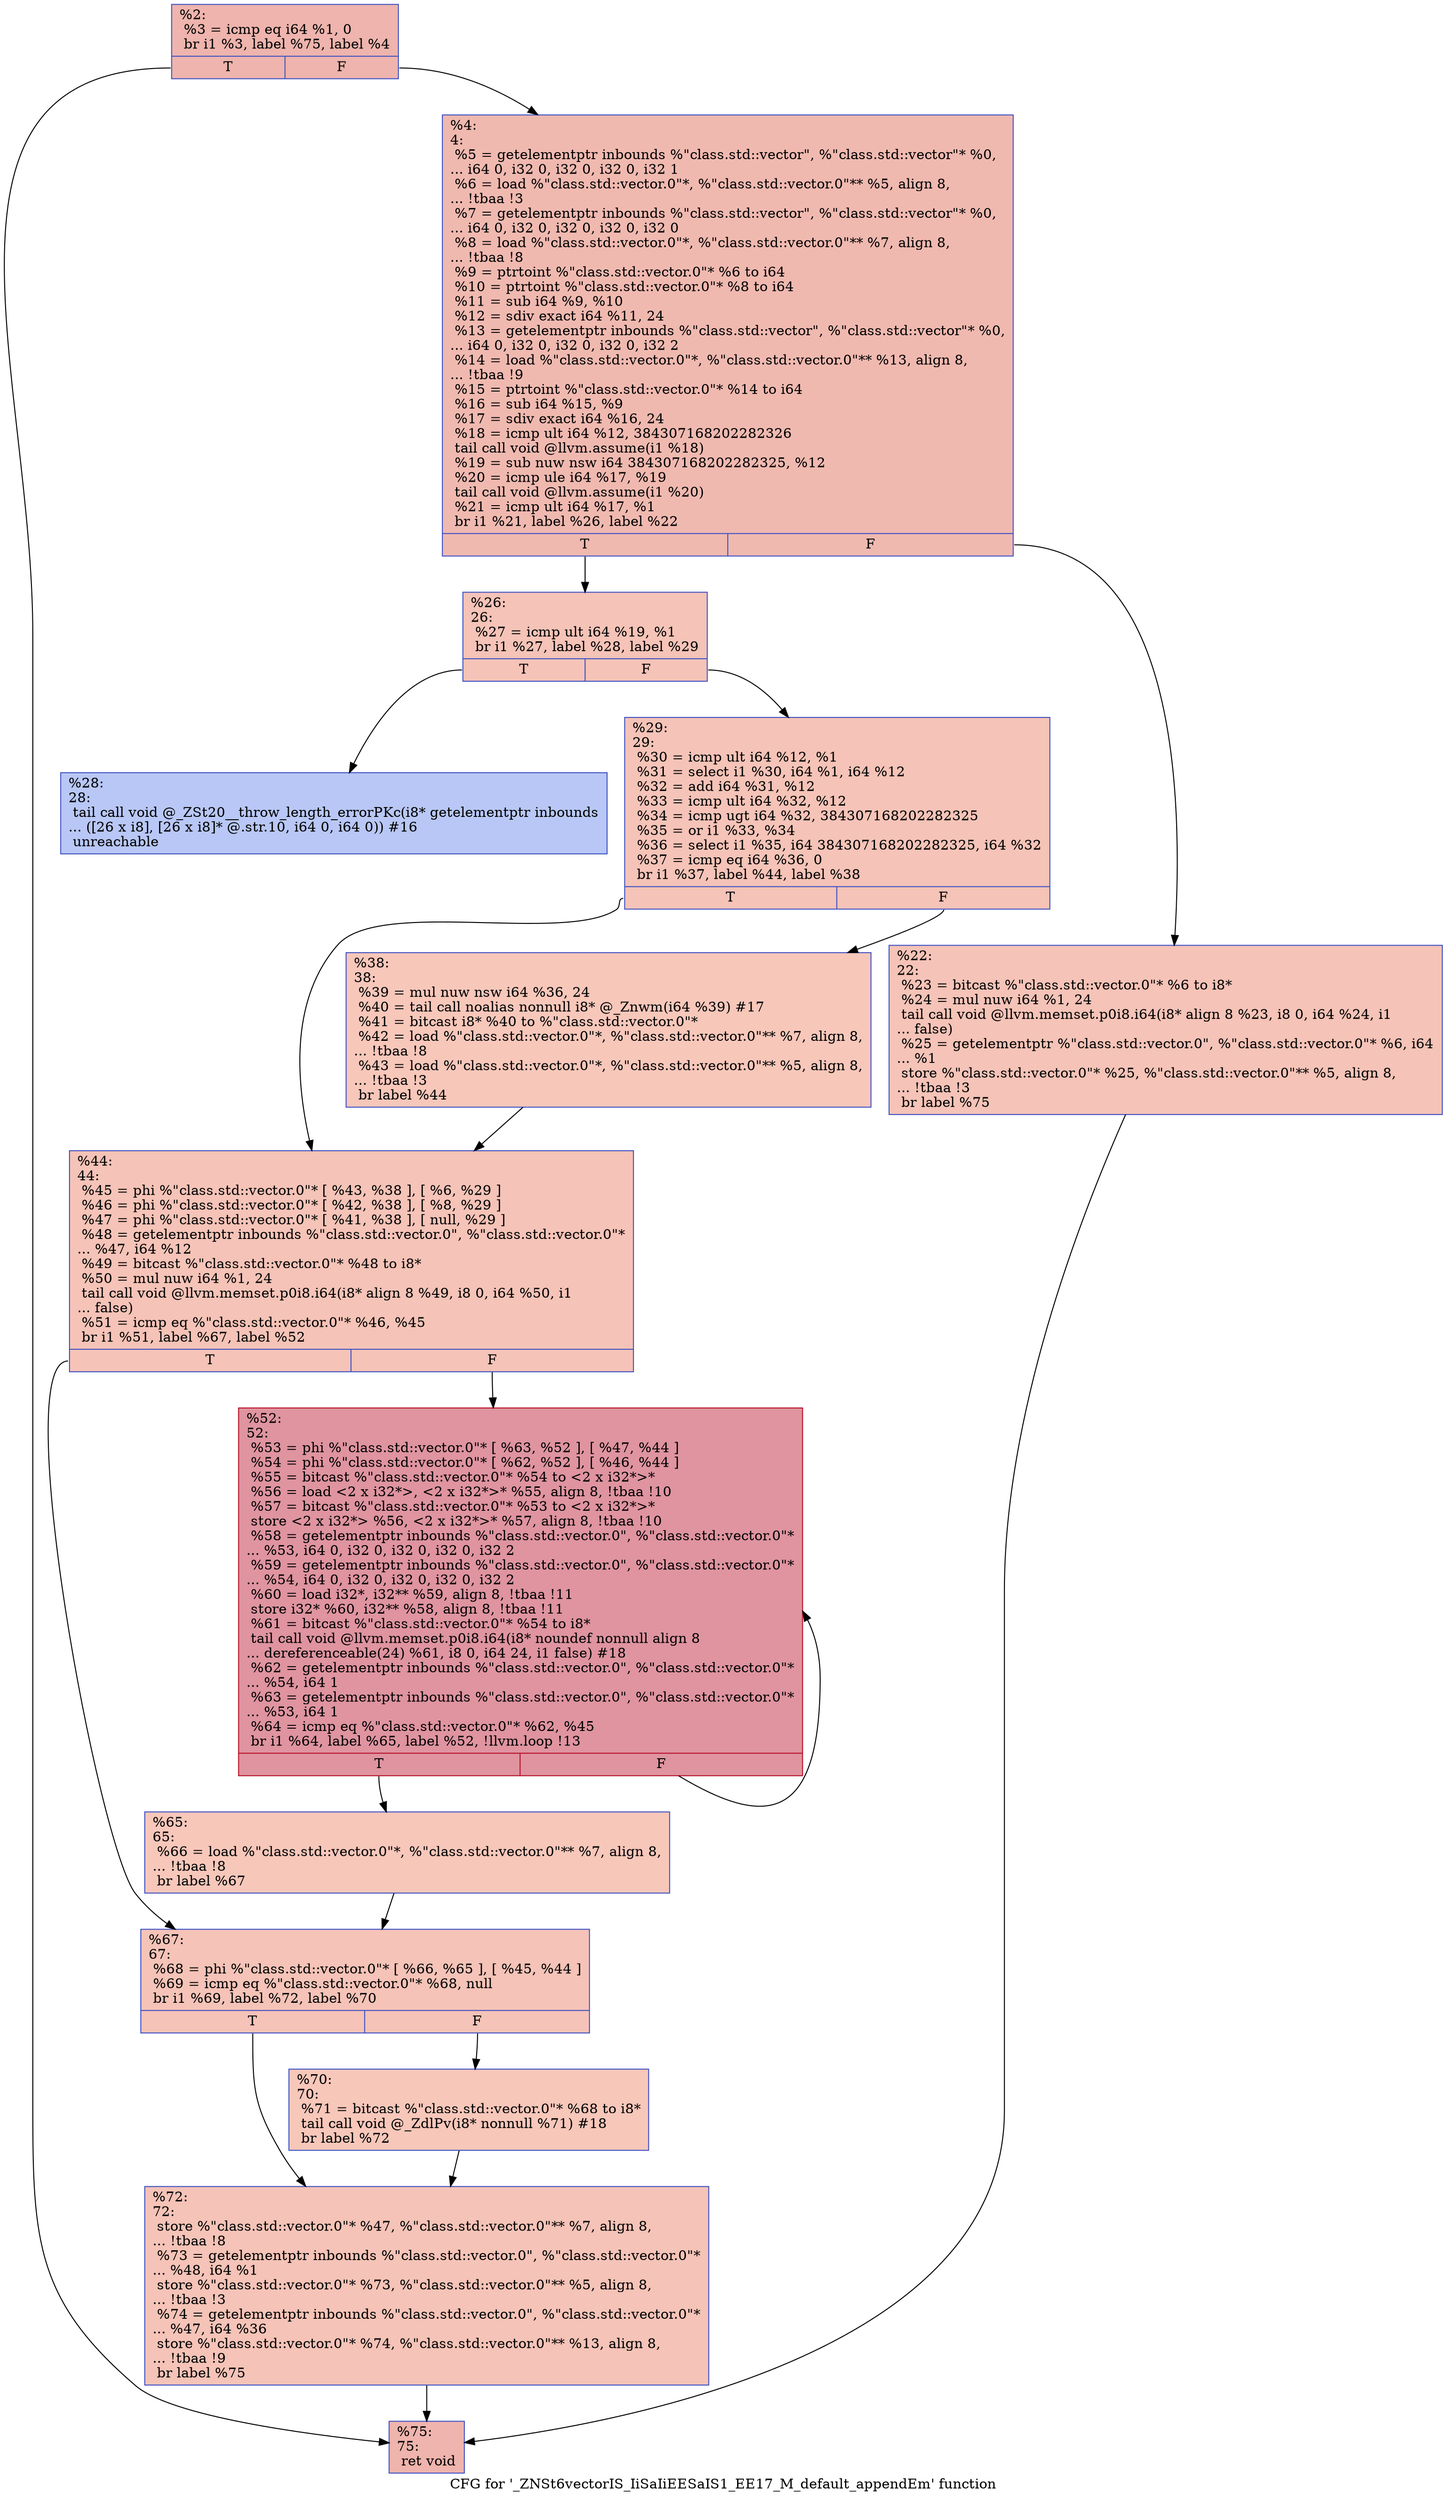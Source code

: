 digraph "CFG for '_ZNSt6vectorIS_IiSaIiEESaIS1_EE17_M_default_appendEm' function" {
	label="CFG for '_ZNSt6vectorIS_IiSaIiEESaIS1_EE17_M_default_appendEm' function";

	Node0x564907f4c3c0 [shape=record,color="#3d50c3ff", style=filled, fillcolor="#d8564670",label="{%2:\l  %3 = icmp eq i64 %1, 0\l  br i1 %3, label %75, label %4\l|{<s0>T|<s1>F}}"];
	Node0x564907f4c3c0:s0 -> Node0x564907f4c410;
	Node0x564907f4c3c0:s1 -> Node0x564907f4c460;
	Node0x564907f4c460 [shape=record,color="#3d50c3ff", style=filled, fillcolor="#de614d70",label="{%4:\l4:                                                \l  %5 = getelementptr inbounds %\"class.std::vector\", %\"class.std::vector\"* %0,\l... i64 0, i32 0, i32 0, i32 0, i32 1\l  %6 = load %\"class.std::vector.0\"*, %\"class.std::vector.0\"** %5, align 8,\l... !tbaa !3\l  %7 = getelementptr inbounds %\"class.std::vector\", %\"class.std::vector\"* %0,\l... i64 0, i32 0, i32 0, i32 0, i32 0\l  %8 = load %\"class.std::vector.0\"*, %\"class.std::vector.0\"** %7, align 8,\l... !tbaa !8\l  %9 = ptrtoint %\"class.std::vector.0\"* %6 to i64\l  %10 = ptrtoint %\"class.std::vector.0\"* %8 to i64\l  %11 = sub i64 %9, %10\l  %12 = sdiv exact i64 %11, 24\l  %13 = getelementptr inbounds %\"class.std::vector\", %\"class.std::vector\"* %0,\l... i64 0, i32 0, i32 0, i32 0, i32 2\l  %14 = load %\"class.std::vector.0\"*, %\"class.std::vector.0\"** %13, align 8,\l... !tbaa !9\l  %15 = ptrtoint %\"class.std::vector.0\"* %14 to i64\l  %16 = sub i64 %15, %9\l  %17 = sdiv exact i64 %16, 24\l  %18 = icmp ult i64 %12, 384307168202282326\l  tail call void @llvm.assume(i1 %18)\l  %19 = sub nuw nsw i64 384307168202282325, %12\l  %20 = icmp ule i64 %17, %19\l  tail call void @llvm.assume(i1 %20)\l  %21 = icmp ult i64 %17, %1\l  br i1 %21, label %26, label %22\l|{<s0>T|<s1>F}}"];
	Node0x564907f4c460:s0 -> Node0x564907f4f6d0;
	Node0x564907f4c460:s1 -> Node0x564907f4f720;
	Node0x564907f4f720 [shape=record,color="#3d50c3ff", style=filled, fillcolor="#e8765c70",label="{%22:\l22:                                               \l  %23 = bitcast %\"class.std::vector.0\"* %6 to i8*\l  %24 = mul nuw i64 %1, 24\l  tail call void @llvm.memset.p0i8.i64(i8* align 8 %23, i8 0, i64 %24, i1\l... false)\l  %25 = getelementptr %\"class.std::vector.0\", %\"class.std::vector.0\"* %6, i64\l... %1\l  store %\"class.std::vector.0\"* %25, %\"class.std::vector.0\"** %5, align 8,\l... !tbaa !3\l  br label %75\l}"];
	Node0x564907f4f720 -> Node0x564907f4c410;
	Node0x564907f4f6d0 [shape=record,color="#3d50c3ff", style=filled, fillcolor="#e8765c70",label="{%26:\l26:                                               \l  %27 = icmp ult i64 %19, %1\l  br i1 %27, label %28, label %29\l|{<s0>T|<s1>F}}"];
	Node0x564907f4f6d0:s0 -> Node0x564907f4fd60;
	Node0x564907f4f6d0:s1 -> Node0x564907f4fdb0;
	Node0x564907f4fd60 [shape=record,color="#3d50c3ff", style=filled, fillcolor="#5f7fe870",label="{%28:\l28:                                               \l  tail call void @_ZSt20__throw_length_errorPKc(i8* getelementptr inbounds\l... ([26 x i8], [26 x i8]* @.str.10, i64 0, i64 0)) #16\l  unreachable\l}"];
	Node0x564907f4fdb0 [shape=record,color="#3d50c3ff", style=filled, fillcolor="#e8765c70",label="{%29:\l29:                                               \l  %30 = icmp ult i64 %12, %1\l  %31 = select i1 %30, i64 %1, i64 %12\l  %32 = add i64 %31, %12\l  %33 = icmp ult i64 %32, %12\l  %34 = icmp ugt i64 %32, 384307168202282325\l  %35 = or i1 %33, %34\l  %36 = select i1 %35, i64 384307168202282325, i64 %32\l  %37 = icmp eq i64 %36, 0\l  br i1 %37, label %44, label %38\l|{<s0>T|<s1>F}}"];
	Node0x564907f4fdb0:s0 -> Node0x564907f50580;
	Node0x564907f4fdb0:s1 -> Node0x564907f505d0;
	Node0x564907f505d0 [shape=record,color="#3d50c3ff", style=filled, fillcolor="#ec7f6370",label="{%38:\l38:                                               \l  %39 = mul nuw nsw i64 %36, 24\l  %40 = tail call noalias nonnull i8* @_Znwm(i64 %39) #17\l  %41 = bitcast i8* %40 to %\"class.std::vector.0\"*\l  %42 = load %\"class.std::vector.0\"*, %\"class.std::vector.0\"** %7, align 8,\l... !tbaa !8\l  %43 = load %\"class.std::vector.0\"*, %\"class.std::vector.0\"** %5, align 8,\l... !tbaa !3\l  br label %44\l}"];
	Node0x564907f505d0 -> Node0x564907f50580;
	Node0x564907f50580 [shape=record,color="#3d50c3ff", style=filled, fillcolor="#e8765c70",label="{%44:\l44:                                               \l  %45 = phi %\"class.std::vector.0\"* [ %43, %38 ], [ %6, %29 ]\l  %46 = phi %\"class.std::vector.0\"* [ %42, %38 ], [ %8, %29 ]\l  %47 = phi %\"class.std::vector.0\"* [ %41, %38 ], [ null, %29 ]\l  %48 = getelementptr inbounds %\"class.std::vector.0\", %\"class.std::vector.0\"*\l... %47, i64 %12\l  %49 = bitcast %\"class.std::vector.0\"* %48 to i8*\l  %50 = mul nuw i64 %1, 24\l  tail call void @llvm.memset.p0i8.i64(i8* align 8 %49, i8 0, i64 %50, i1\l... false)\l  %51 = icmp eq %\"class.std::vector.0\"* %46, %45\l  br i1 %51, label %67, label %52\l|{<s0>T|<s1>F}}"];
	Node0x564907f50580:s0 -> Node0x564907f50ec0;
	Node0x564907f50580:s1 -> Node0x564907f50f10;
	Node0x564907f50f10 [shape=record,color="#b70d28ff", style=filled, fillcolor="#b70d2870",label="{%52:\l52:                                               \l  %53 = phi %\"class.std::vector.0\"* [ %63, %52 ], [ %47, %44 ]\l  %54 = phi %\"class.std::vector.0\"* [ %62, %52 ], [ %46, %44 ]\l  %55 = bitcast %\"class.std::vector.0\"* %54 to \<2 x i32*\>*\l  %56 = load \<2 x i32*\>, \<2 x i32*\>* %55, align 8, !tbaa !10\l  %57 = bitcast %\"class.std::vector.0\"* %53 to \<2 x i32*\>*\l  store \<2 x i32*\> %56, \<2 x i32*\>* %57, align 8, !tbaa !10\l  %58 = getelementptr inbounds %\"class.std::vector.0\", %\"class.std::vector.0\"*\l... %53, i64 0, i32 0, i32 0, i32 0, i32 2\l  %59 = getelementptr inbounds %\"class.std::vector.0\", %\"class.std::vector.0\"*\l... %54, i64 0, i32 0, i32 0, i32 0, i32 2\l  %60 = load i32*, i32** %59, align 8, !tbaa !11\l  store i32* %60, i32** %58, align 8, !tbaa !11\l  %61 = bitcast %\"class.std::vector.0\"* %54 to i8*\l  tail call void @llvm.memset.p0i8.i64(i8* noundef nonnull align 8\l... dereferenceable(24) %61, i8 0, i64 24, i1 false) #18\l  %62 = getelementptr inbounds %\"class.std::vector.0\", %\"class.std::vector.0\"*\l... %54, i64 1\l  %63 = getelementptr inbounds %\"class.std::vector.0\", %\"class.std::vector.0\"*\l... %53, i64 1\l  %64 = icmp eq %\"class.std::vector.0\"* %62, %45\l  br i1 %64, label %65, label %52, !llvm.loop !13\l|{<s0>T|<s1>F}}"];
	Node0x564907f50f10:s0 -> Node0x564907f52090;
	Node0x564907f50f10:s1 -> Node0x564907f50f10;
	Node0x564907f52090 [shape=record,color="#3d50c3ff", style=filled, fillcolor="#ec7f6370",label="{%65:\l65:                                               \l  %66 = load %\"class.std::vector.0\"*, %\"class.std::vector.0\"** %7, align 8,\l... !tbaa !8\l  br label %67\l}"];
	Node0x564907f52090 -> Node0x564907f50ec0;
	Node0x564907f50ec0 [shape=record,color="#3d50c3ff", style=filled, fillcolor="#e8765c70",label="{%67:\l67:                                               \l  %68 = phi %\"class.std::vector.0\"* [ %66, %65 ], [ %45, %44 ]\l  %69 = icmp eq %\"class.std::vector.0\"* %68, null\l  br i1 %69, label %72, label %70\l|{<s0>T|<s1>F}}"];
	Node0x564907f50ec0:s0 -> Node0x564907f52470;
	Node0x564907f50ec0:s1 -> Node0x564907f524c0;
	Node0x564907f524c0 [shape=record,color="#3d50c3ff", style=filled, fillcolor="#ec7f6370",label="{%70:\l70:                                               \l  %71 = bitcast %\"class.std::vector.0\"* %68 to i8*\l  tail call void @_ZdlPv(i8* nonnull %71) #18\l  br label %72\l}"];
	Node0x564907f524c0 -> Node0x564907f52470;
	Node0x564907f52470 [shape=record,color="#3d50c3ff", style=filled, fillcolor="#e8765c70",label="{%72:\l72:                                               \l  store %\"class.std::vector.0\"* %47, %\"class.std::vector.0\"** %7, align 8,\l... !tbaa !8\l  %73 = getelementptr inbounds %\"class.std::vector.0\", %\"class.std::vector.0\"*\l... %48, i64 %1\l  store %\"class.std::vector.0\"* %73, %\"class.std::vector.0\"** %5, align 8,\l... !tbaa !3\l  %74 = getelementptr inbounds %\"class.std::vector.0\", %\"class.std::vector.0\"*\l... %47, i64 %36\l  store %\"class.std::vector.0\"* %74, %\"class.std::vector.0\"** %13, align 8,\l... !tbaa !9\l  br label %75\l}"];
	Node0x564907f52470 -> Node0x564907f4c410;
	Node0x564907f4c410 [shape=record,color="#3d50c3ff", style=filled, fillcolor="#d8564670",label="{%75:\l75:                                               \l  ret void\l}"];
}
